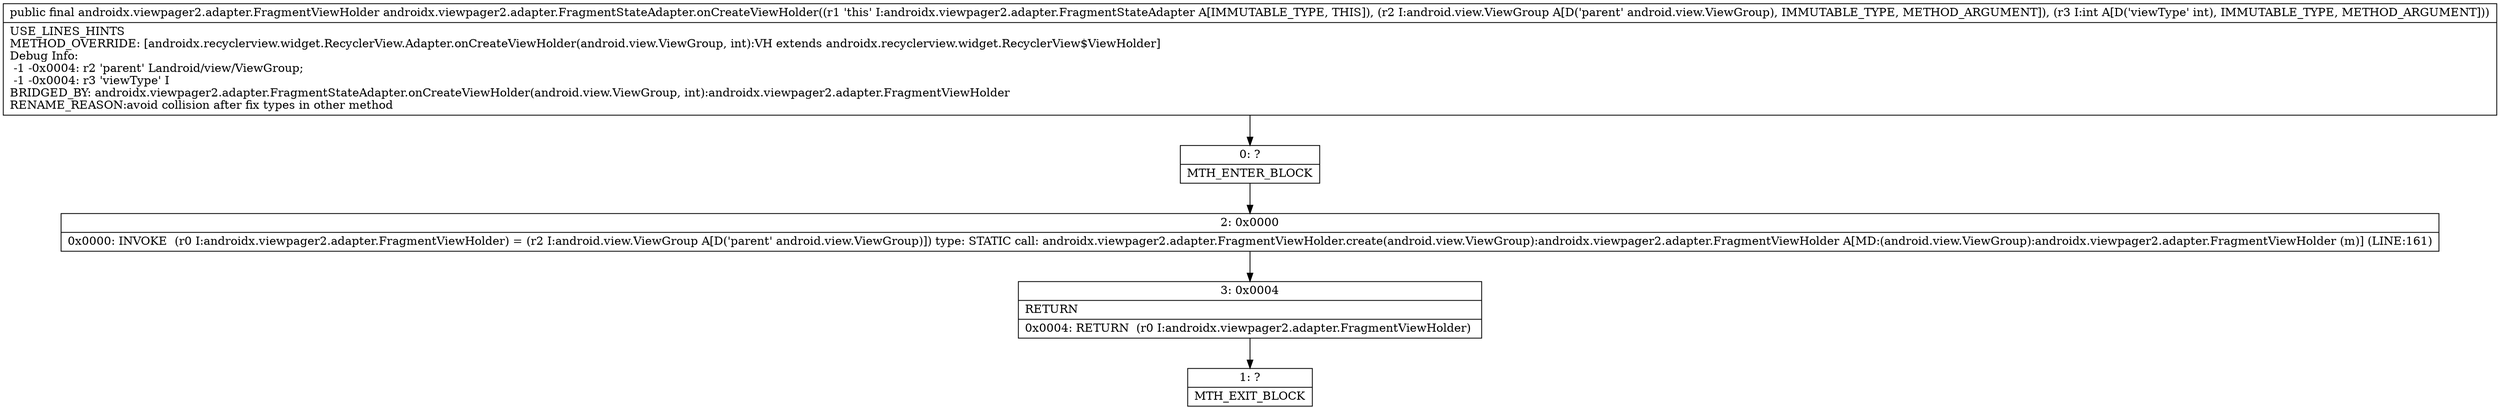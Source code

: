 digraph "CFG forandroidx.viewpager2.adapter.FragmentStateAdapter.onCreateViewHolder(Landroid\/view\/ViewGroup;I)Landroidx\/viewpager2\/adapter\/FragmentViewHolder;" {
Node_0 [shape=record,label="{0\:\ ?|MTH_ENTER_BLOCK\l}"];
Node_2 [shape=record,label="{2\:\ 0x0000|0x0000: INVOKE  (r0 I:androidx.viewpager2.adapter.FragmentViewHolder) = (r2 I:android.view.ViewGroup A[D('parent' android.view.ViewGroup)]) type: STATIC call: androidx.viewpager2.adapter.FragmentViewHolder.create(android.view.ViewGroup):androidx.viewpager2.adapter.FragmentViewHolder A[MD:(android.view.ViewGroup):androidx.viewpager2.adapter.FragmentViewHolder (m)] (LINE:161)\l}"];
Node_3 [shape=record,label="{3\:\ 0x0004|RETURN\l|0x0004: RETURN  (r0 I:androidx.viewpager2.adapter.FragmentViewHolder) \l}"];
Node_1 [shape=record,label="{1\:\ ?|MTH_EXIT_BLOCK\l}"];
MethodNode[shape=record,label="{public final androidx.viewpager2.adapter.FragmentViewHolder androidx.viewpager2.adapter.FragmentStateAdapter.onCreateViewHolder((r1 'this' I:androidx.viewpager2.adapter.FragmentStateAdapter A[IMMUTABLE_TYPE, THIS]), (r2 I:android.view.ViewGroup A[D('parent' android.view.ViewGroup), IMMUTABLE_TYPE, METHOD_ARGUMENT]), (r3 I:int A[D('viewType' int), IMMUTABLE_TYPE, METHOD_ARGUMENT]))  | USE_LINES_HINTS\lMETHOD_OVERRIDE: [androidx.recyclerview.widget.RecyclerView.Adapter.onCreateViewHolder(android.view.ViewGroup, int):VH extends androidx.recyclerview.widget.RecyclerView$ViewHolder]\lDebug Info:\l  \-1 \-0x0004: r2 'parent' Landroid\/view\/ViewGroup;\l  \-1 \-0x0004: r3 'viewType' I\lBRIDGED_BY: androidx.viewpager2.adapter.FragmentStateAdapter.onCreateViewHolder(android.view.ViewGroup, int):androidx.viewpager2.adapter.FragmentViewHolder\lRENAME_REASON:avoid collision after fix types in other method\l}"];
MethodNode -> Node_0;Node_0 -> Node_2;
Node_2 -> Node_3;
Node_3 -> Node_1;
}

